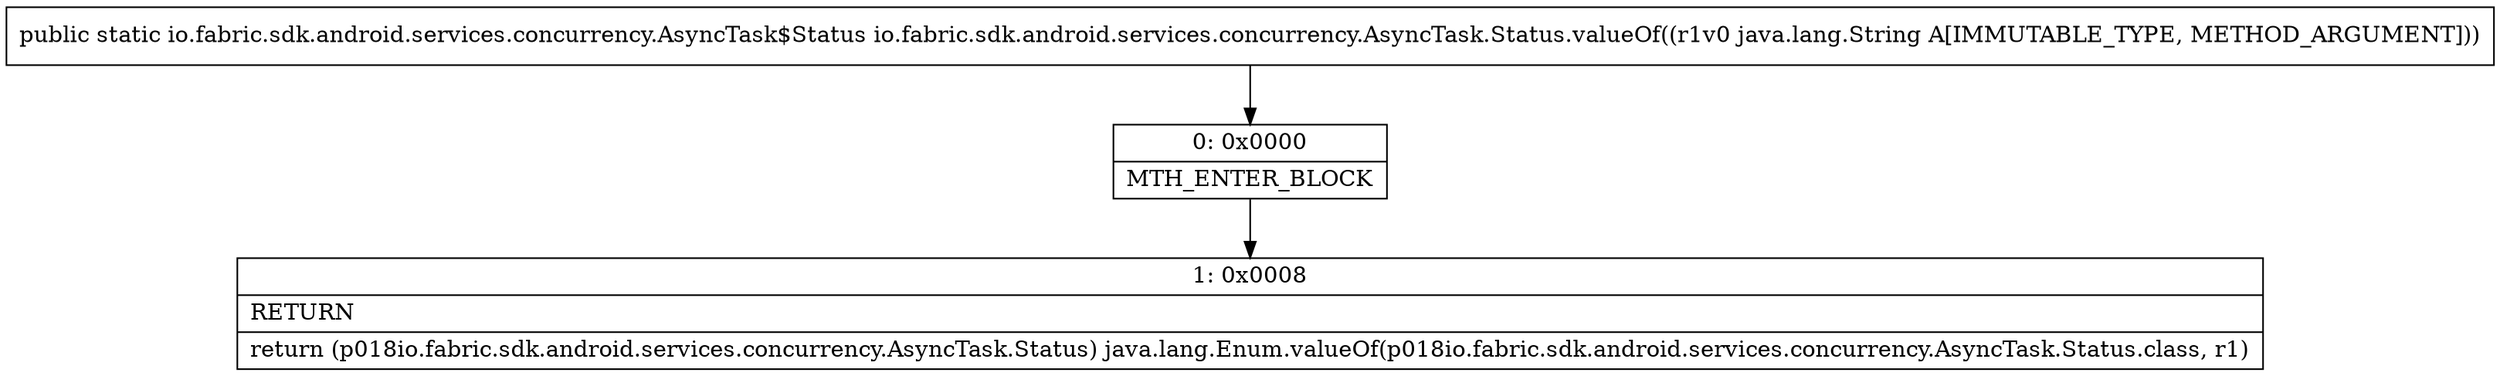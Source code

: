 digraph "CFG forio.fabric.sdk.android.services.concurrency.AsyncTask.Status.valueOf(Ljava\/lang\/String;)Lio\/fabric\/sdk\/android\/services\/concurrency\/AsyncTask$Status;" {
Node_0 [shape=record,label="{0\:\ 0x0000|MTH_ENTER_BLOCK\l}"];
Node_1 [shape=record,label="{1\:\ 0x0008|RETURN\l|return (p018io.fabric.sdk.android.services.concurrency.AsyncTask.Status) java.lang.Enum.valueOf(p018io.fabric.sdk.android.services.concurrency.AsyncTask.Status.class, r1)\l}"];
MethodNode[shape=record,label="{public static io.fabric.sdk.android.services.concurrency.AsyncTask$Status io.fabric.sdk.android.services.concurrency.AsyncTask.Status.valueOf((r1v0 java.lang.String A[IMMUTABLE_TYPE, METHOD_ARGUMENT])) }"];
MethodNode -> Node_0;
Node_0 -> Node_1;
}

